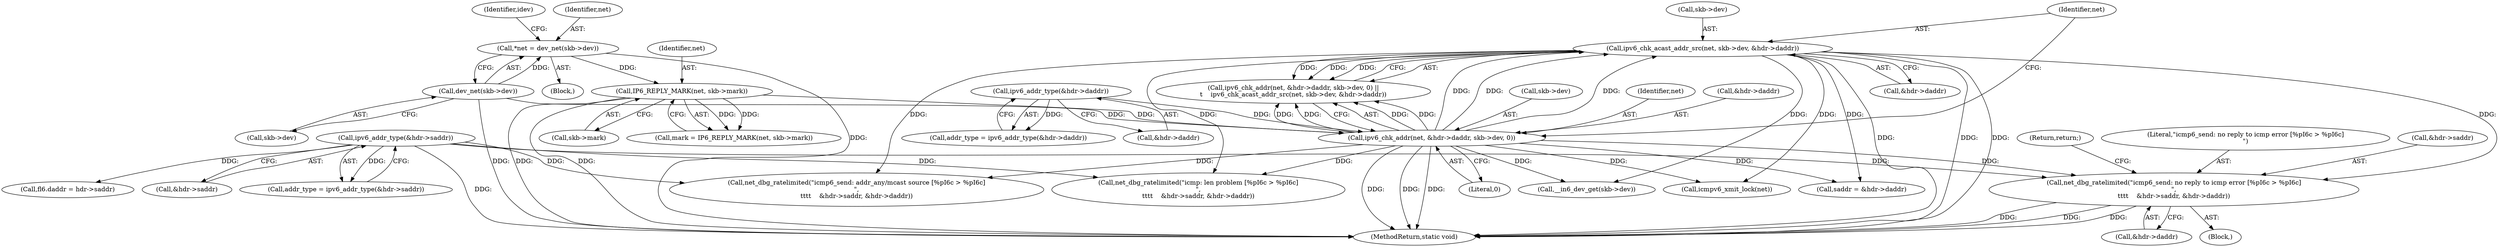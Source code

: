 digraph "0_linux_79dc7e3f1cd323be4c81aa1a94faa1b3ed987fb2@pointer" {
"1000297" [label="(Call,net_dbg_ratelimited(\"icmp6_send: no reply to icmp error [%pI6c > %pI6c]\n\",\n\t\t\t\t    &hdr->saddr, &hdr->daddr))"];
"1000250" [label="(Call,ipv6_addr_type(&hdr->saddr))"];
"1000201" [label="(Call,ipv6_chk_acast_addr_src(net, skb->dev, &hdr->daddr))"];
"1000191" [label="(Call,ipv6_chk_addr(net, &hdr->daddr, skb->dev, 0))"];
"1000158" [label="(Call,IP6_REPLY_MARK(net, skb->mark))"];
"1000113" [label="(Call,*net = dev_net(skb->dev))"];
"1000115" [label="(Call,dev_net(skb->dev))"];
"1000184" [label="(Call,ipv6_addr_type(&hdr->daddr))"];
"1000197" [label="(Call,skb->dev)"];
"1000182" [label="(Call,addr_type = ipv6_addr_type(&hdr->daddr))"];
"1000307" [label="(Return,return;)"];
"1000250" [label="(Call,ipv6_addr_type(&hdr->saddr))"];
"1000321" [label="(Call,fl6.daddr = hdr->saddr)"];
"1000595" [label="(MethodReturn,static void)"];
"1000191" [label="(Call,ipv6_chk_addr(net, &hdr->daddr, skb->dev, 0))"];
"1000297" [label="(Call,net_dbg_ratelimited(\"icmp6_send: no reply to icmp error [%pI6c > %pI6c]\n\",\n\t\t\t\t    &hdr->saddr, &hdr->daddr))"];
"1000303" [label="(Call,&hdr->daddr)"];
"1000206" [label="(Call,&hdr->daddr)"];
"1000248" [label="(Call,addr_type = ipv6_addr_type(&hdr->saddr))"];
"1000111" [label="(Block,)"];
"1000210" [label="(Call,saddr = &hdr->daddr)"];
"1000251" [label="(Call,&hdr->saddr)"];
"1000113" [label="(Call,*net = dev_net(skb->dev))"];
"1000190" [label="(Call,ipv6_chk_addr(net, &hdr->daddr, skb->dev, 0) ||\n\t    ipv6_chk_acast_addr_src(net, skb->dev, &hdr->daddr))"];
"1000184" [label="(Call,ipv6_addr_type(&hdr->daddr))"];
"1000156" [label="(Call,mark = IP6_REPLY_MARK(net, skb->mark))"];
"1000538" [label="(Call,__in6_dev_get(skb->dev))"];
"1000160" [label="(Call,skb->mark)"];
"1000203" [label="(Call,skb->dev)"];
"1000298" [label="(Literal,\"icmp6_send: no reply to icmp error [%pI6c > %pI6c]\n\")"];
"1000200" [label="(Literal,0)"];
"1000299" [label="(Call,&hdr->saddr)"];
"1000159" [label="(Identifier,net)"];
"1000202" [label="(Identifier,net)"];
"1000282" [label="(Call,net_dbg_ratelimited(\"icmp6_send: addr_any/mcast source [%pI6c > %pI6c]\n\",\n\t\t\t\t    &hdr->saddr, &hdr->daddr))"];
"1000116" [label="(Call,skb->dev)"];
"1000201" [label="(Call,ipv6_chk_acast_addr_src(net, skb->dev, &hdr->daddr))"];
"1000115" [label="(Call,dev_net(skb->dev))"];
"1000368" [label="(Call,icmpv6_xmit_lock(net))"];
"1000192" [label="(Identifier,net)"];
"1000114" [label="(Identifier,net)"];
"1000524" [label="(Call,net_dbg_ratelimited(\"icmp: len problem [%pI6c > %pI6c]\n\",\n\t\t\t\t    &hdr->saddr, &hdr->daddr))"];
"1000158" [label="(Call,IP6_REPLY_MARK(net, skb->mark))"];
"1000185" [label="(Call,&hdr->daddr)"];
"1000193" [label="(Call,&hdr->daddr)"];
"1000121" [label="(Identifier,idev)"];
"1000296" [label="(Block,)"];
"1000297" -> "1000296"  [label="AST: "];
"1000297" -> "1000303"  [label="CFG: "];
"1000298" -> "1000297"  [label="AST: "];
"1000299" -> "1000297"  [label="AST: "];
"1000303" -> "1000297"  [label="AST: "];
"1000307" -> "1000297"  [label="CFG: "];
"1000297" -> "1000595"  [label="DDG: "];
"1000297" -> "1000595"  [label="DDG: "];
"1000297" -> "1000595"  [label="DDG: "];
"1000250" -> "1000297"  [label="DDG: "];
"1000201" -> "1000297"  [label="DDG: "];
"1000191" -> "1000297"  [label="DDG: "];
"1000250" -> "1000248"  [label="AST: "];
"1000250" -> "1000251"  [label="CFG: "];
"1000251" -> "1000250"  [label="AST: "];
"1000248" -> "1000250"  [label="CFG: "];
"1000250" -> "1000595"  [label="DDG: "];
"1000250" -> "1000248"  [label="DDG: "];
"1000250" -> "1000282"  [label="DDG: "];
"1000250" -> "1000321"  [label="DDG: "];
"1000250" -> "1000524"  [label="DDG: "];
"1000201" -> "1000190"  [label="AST: "];
"1000201" -> "1000206"  [label="CFG: "];
"1000202" -> "1000201"  [label="AST: "];
"1000203" -> "1000201"  [label="AST: "];
"1000206" -> "1000201"  [label="AST: "];
"1000190" -> "1000201"  [label="CFG: "];
"1000201" -> "1000595"  [label="DDG: "];
"1000201" -> "1000595"  [label="DDG: "];
"1000201" -> "1000595"  [label="DDG: "];
"1000201" -> "1000190"  [label="DDG: "];
"1000201" -> "1000190"  [label="DDG: "];
"1000201" -> "1000190"  [label="DDG: "];
"1000191" -> "1000201"  [label="DDG: "];
"1000191" -> "1000201"  [label="DDG: "];
"1000191" -> "1000201"  [label="DDG: "];
"1000201" -> "1000210"  [label="DDG: "];
"1000201" -> "1000282"  [label="DDG: "];
"1000201" -> "1000368"  [label="DDG: "];
"1000201" -> "1000524"  [label="DDG: "];
"1000201" -> "1000538"  [label="DDG: "];
"1000191" -> "1000190"  [label="AST: "];
"1000191" -> "1000200"  [label="CFG: "];
"1000192" -> "1000191"  [label="AST: "];
"1000193" -> "1000191"  [label="AST: "];
"1000197" -> "1000191"  [label="AST: "];
"1000200" -> "1000191"  [label="AST: "];
"1000202" -> "1000191"  [label="CFG: "];
"1000190" -> "1000191"  [label="CFG: "];
"1000191" -> "1000595"  [label="DDG: "];
"1000191" -> "1000595"  [label="DDG: "];
"1000191" -> "1000595"  [label="DDG: "];
"1000191" -> "1000190"  [label="DDG: "];
"1000191" -> "1000190"  [label="DDG: "];
"1000191" -> "1000190"  [label="DDG: "];
"1000191" -> "1000190"  [label="DDG: "];
"1000158" -> "1000191"  [label="DDG: "];
"1000184" -> "1000191"  [label="DDG: "];
"1000115" -> "1000191"  [label="DDG: "];
"1000191" -> "1000210"  [label="DDG: "];
"1000191" -> "1000282"  [label="DDG: "];
"1000191" -> "1000368"  [label="DDG: "];
"1000191" -> "1000524"  [label="DDG: "];
"1000191" -> "1000538"  [label="DDG: "];
"1000158" -> "1000156"  [label="AST: "];
"1000158" -> "1000160"  [label="CFG: "];
"1000159" -> "1000158"  [label="AST: "];
"1000160" -> "1000158"  [label="AST: "];
"1000156" -> "1000158"  [label="CFG: "];
"1000158" -> "1000595"  [label="DDG: "];
"1000158" -> "1000595"  [label="DDG: "];
"1000158" -> "1000156"  [label="DDG: "];
"1000158" -> "1000156"  [label="DDG: "];
"1000113" -> "1000158"  [label="DDG: "];
"1000113" -> "1000111"  [label="AST: "];
"1000113" -> "1000115"  [label="CFG: "];
"1000114" -> "1000113"  [label="AST: "];
"1000115" -> "1000113"  [label="AST: "];
"1000121" -> "1000113"  [label="CFG: "];
"1000113" -> "1000595"  [label="DDG: "];
"1000115" -> "1000113"  [label="DDG: "];
"1000115" -> "1000116"  [label="CFG: "];
"1000116" -> "1000115"  [label="AST: "];
"1000115" -> "1000595"  [label="DDG: "];
"1000184" -> "1000182"  [label="AST: "];
"1000184" -> "1000185"  [label="CFG: "];
"1000185" -> "1000184"  [label="AST: "];
"1000182" -> "1000184"  [label="CFG: "];
"1000184" -> "1000182"  [label="DDG: "];
}

